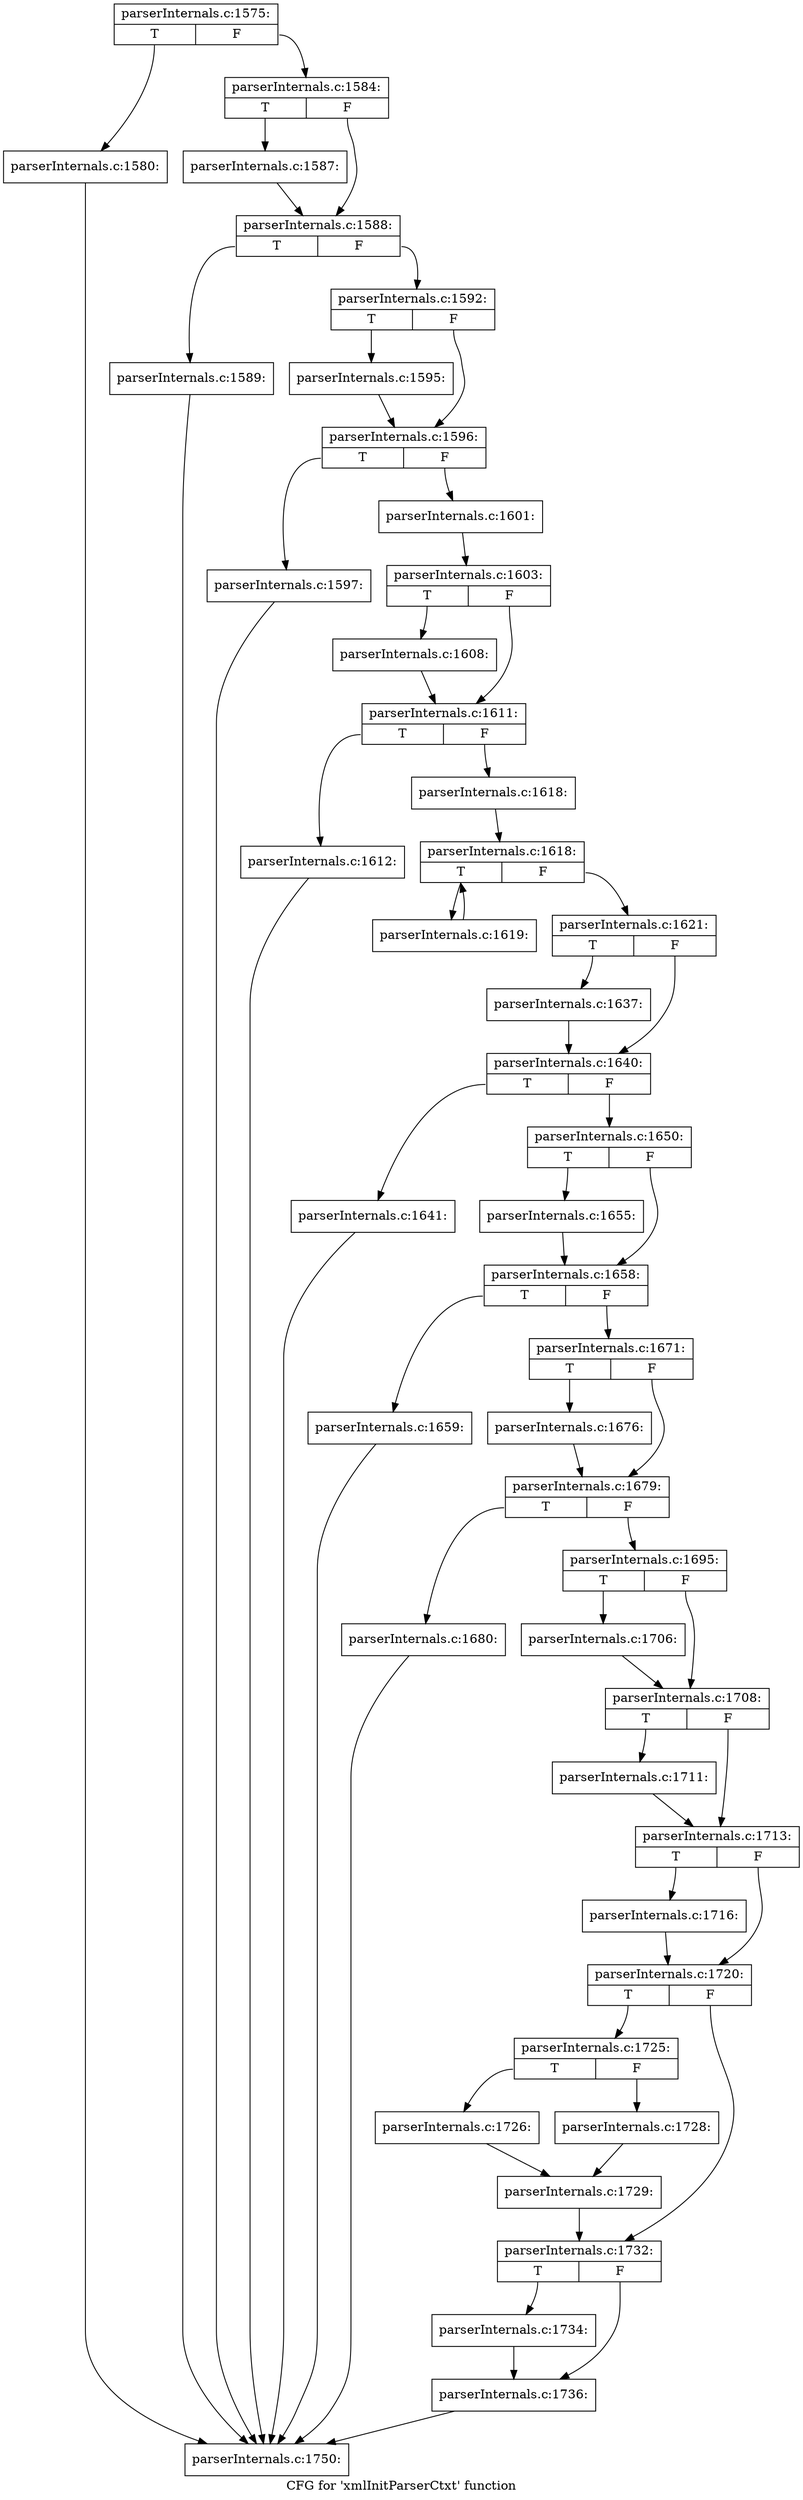 digraph "CFG for 'xmlInitParserCtxt' function" {
	label="CFG for 'xmlInitParserCtxt' function";

	Node0x4edc550 [shape=record,label="{parserInternals.c:1575:|{<s0>T|<s1>F}}"];
	Node0x4edc550:s0 -> Node0x4f5cb40;
	Node0x4edc550:s1 -> Node0x4f5cb90;
	Node0x4f5cb40 [shape=record,label="{parserInternals.c:1580:}"];
	Node0x4f5cb40 -> Node0x4f5c550;
	Node0x4f5cb90 [shape=record,label="{parserInternals.c:1584:|{<s0>T|<s1>F}}"];
	Node0x4f5cb90:s0 -> Node0x4f0f110;
	Node0x4f5cb90:s1 -> Node0x4f5e660;
	Node0x4f0f110 [shape=record,label="{parserInternals.c:1587:}"];
	Node0x4f0f110 -> Node0x4f5e660;
	Node0x4f5e660 [shape=record,label="{parserInternals.c:1588:|{<s0>T|<s1>F}}"];
	Node0x4f5e660:s0 -> Node0x4f0ec80;
	Node0x4f5e660:s1 -> Node0x4f0eaa0;
	Node0x4f0ec80 [shape=record,label="{parserInternals.c:1589:}"];
	Node0x4f0ec80 -> Node0x4f5c550;
	Node0x4f0eaa0 [shape=record,label="{parserInternals.c:1592:|{<s0>T|<s1>F}}"];
	Node0x4f0eaa0:s0 -> Node0x4f5ff00;
	Node0x4f0eaa0:s1 -> Node0x4f5fc80;
	Node0x4f5ff00 [shape=record,label="{parserInternals.c:1595:}"];
	Node0x4f5ff00 -> Node0x4f5fc80;
	Node0x4f5fc80 [shape=record,label="{parserInternals.c:1596:|{<s0>T|<s1>F}}"];
	Node0x4f5fc80:s0 -> Node0x4f5fe80;
	Node0x4f5fc80:s1 -> Node0x4ecea30;
	Node0x4f5fe80 [shape=record,label="{parserInternals.c:1597:}"];
	Node0x4f5fe80 -> Node0x4f5c550;
	Node0x4ecea30 [shape=record,label="{parserInternals.c:1601:}"];
	Node0x4ecea30 -> Node0x4ece9e0;
	Node0x4ece9e0 [shape=record,label="{parserInternals.c:1603:|{<s0>T|<s1>F}}"];
	Node0x4ece9e0:s0 -> Node0x4f61ed0;
	Node0x4ece9e0:s1 -> Node0x4f62650;
	Node0x4f61ed0 [shape=record,label="{parserInternals.c:1608:}"];
	Node0x4f61ed0 -> Node0x4f62650;
	Node0x4f62650 [shape=record,label="{parserInternals.c:1611:|{<s0>T|<s1>F}}"];
	Node0x4f62650:s0 -> Node0x4ea67d0;
	Node0x4f62650:s1 -> Node0x4ea6820;
	Node0x4ea67d0 [shape=record,label="{parserInternals.c:1612:}"];
	Node0x4ea67d0 -> Node0x4f5c550;
	Node0x4ea6820 [shape=record,label="{parserInternals.c:1618:}"];
	Node0x4ea6820 -> Node0x4f648e0;
	Node0x4f648e0 [shape=record,label="{parserInternals.c:1618:|{<s0>T|<s1>F}}"];
	Node0x4f648e0:s0 -> Node0x4f65420;
	Node0x4f648e0:s1 -> Node0x4f64b00;
	Node0x4f65420 [shape=record,label="{parserInternals.c:1619:}"];
	Node0x4f65420 -> Node0x4f648e0;
	Node0x4f64b00 [shape=record,label="{parserInternals.c:1621:|{<s0>T|<s1>F}}"];
	Node0x4f64b00:s0 -> Node0x4f67270;
	Node0x4f64b00:s1 -> Node0x4f672c0;
	Node0x4f67270 [shape=record,label="{parserInternals.c:1637:}"];
	Node0x4f67270 -> Node0x4f672c0;
	Node0x4f672c0 [shape=record,label="{parserInternals.c:1640:|{<s0>T|<s1>F}}"];
	Node0x4f672c0:s0 -> Node0x4f67f20;
	Node0x4f672c0:s1 -> Node0x4f67f70;
	Node0x4f67f20 [shape=record,label="{parserInternals.c:1641:}"];
	Node0x4f67f20 -> Node0x4f5c550;
	Node0x4f67f70 [shape=record,label="{parserInternals.c:1650:|{<s0>T|<s1>F}}"];
	Node0x4f67f70:s0 -> Node0x4f69990;
	Node0x4f67f70:s1 -> Node0x4f699e0;
	Node0x4f69990 [shape=record,label="{parserInternals.c:1655:}"];
	Node0x4f69990 -> Node0x4f699e0;
	Node0x4f699e0 [shape=record,label="{parserInternals.c:1658:|{<s0>T|<s1>F}}"];
	Node0x4f699e0:s0 -> Node0x4f6a5f0;
	Node0x4f699e0:s1 -> Node0x4f6a640;
	Node0x4f6a5f0 [shape=record,label="{parserInternals.c:1659:}"];
	Node0x4f6a5f0 -> Node0x4f5c550;
	Node0x4f6a640 [shape=record,label="{parserInternals.c:1671:|{<s0>T|<s1>F}}"];
	Node0x4f6a640:s0 -> Node0x4f6c770;
	Node0x4f6a640:s1 -> Node0x4f6c7c0;
	Node0x4f6c770 [shape=record,label="{parserInternals.c:1676:}"];
	Node0x4f6c770 -> Node0x4f6c7c0;
	Node0x4f6c7c0 [shape=record,label="{parserInternals.c:1679:|{<s0>T|<s1>F}}"];
	Node0x4f6c7c0:s0 -> Node0x4f6d450;
	Node0x4f6c7c0:s1 -> Node0x4f6d4a0;
	Node0x4f6d450 [shape=record,label="{parserInternals.c:1680:}"];
	Node0x4f6d450 -> Node0x4f5c550;
	Node0x4f6d4a0 [shape=record,label="{parserInternals.c:1695:|{<s0>T|<s1>F}}"];
	Node0x4f6d4a0:s0 -> Node0x4f719a0;
	Node0x4f6d4a0:s1 -> Node0x4f71cd0;
	Node0x4f719a0 [shape=record,label="{parserInternals.c:1706:}"];
	Node0x4f719a0 -> Node0x4f71cd0;
	Node0x4f71cd0 [shape=record,label="{parserInternals.c:1708:|{<s0>T|<s1>F}}"];
	Node0x4f71cd0:s0 -> Node0x4f74340;
	Node0x4f71cd0:s1 -> Node0x4f74670;
	Node0x4f74340 [shape=record,label="{parserInternals.c:1711:}"];
	Node0x4f74340 -> Node0x4f74670;
	Node0x4f74670 [shape=record,label="{parserInternals.c:1713:|{<s0>T|<s1>F}}"];
	Node0x4f74670:s0 -> Node0x4f75490;
	Node0x4f74670:s1 -> Node0x4f75740;
	Node0x4f75490 [shape=record,label="{parserInternals.c:1716:}"];
	Node0x4f75490 -> Node0x4f75740;
	Node0x4f75740 [shape=record,label="{parserInternals.c:1720:|{<s0>T|<s1>F}}"];
	Node0x4f75740:s0 -> Node0x4f76210;
	Node0x4f75740:s1 -> Node0x4f764c0;
	Node0x4f76210 [shape=record,label="{parserInternals.c:1725:|{<s0>T|<s1>F}}"];
	Node0x4f76210:s0 -> Node0x4f77bc0;
	Node0x4f76210:s1 -> Node0x4f77c60;
	Node0x4f77bc0 [shape=record,label="{parserInternals.c:1726:}"];
	Node0x4f77bc0 -> Node0x4f77c10;
	Node0x4f77c60 [shape=record,label="{parserInternals.c:1728:}"];
	Node0x4f77c60 -> Node0x4f77c10;
	Node0x4f77c10 [shape=record,label="{parserInternals.c:1729:}"];
	Node0x4f77c10 -> Node0x4f764c0;
	Node0x4f764c0 [shape=record,label="{parserInternals.c:1732:|{<s0>T|<s1>F}}"];
	Node0x4f764c0:s0 -> Node0x4f77ec0;
	Node0x4f764c0:s1 -> Node0x4f794a0;
	Node0x4f77ec0 [shape=record,label="{parserInternals.c:1734:}"];
	Node0x4f77ec0 -> Node0x4f794a0;
	Node0x4f794a0 [shape=record,label="{parserInternals.c:1736:}"];
	Node0x4f794a0 -> Node0x4f5c550;
	Node0x4f5c550 [shape=record,label="{parserInternals.c:1750:}"];
}
